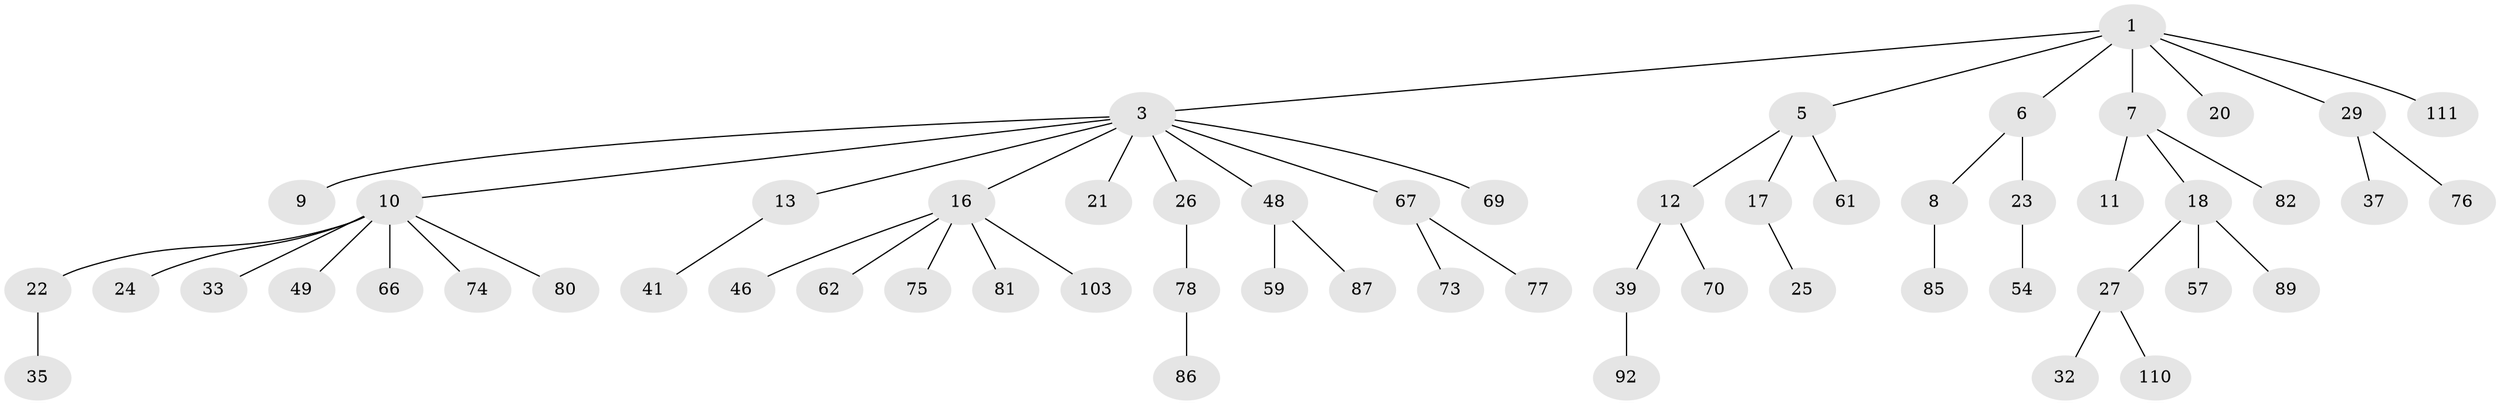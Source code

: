 // original degree distribution, {4: 0.06896551724137931, 5: 0.008620689655172414, 7: 0.008620689655172414, 6: 0.017241379310344827, 3: 0.08620689655172414, 2: 0.29310344827586204, 9: 0.017241379310344827, 1: 0.5}
// Generated by graph-tools (version 1.1) at 2025/19/03/04/25 18:19:09]
// undirected, 58 vertices, 57 edges
graph export_dot {
graph [start="1"]
  node [color=gray90,style=filled];
  1 [super="+2"];
  3 [super="+4+53"];
  5;
  6;
  7;
  8 [super="+28+63"];
  9 [super="+31"];
  10 [super="+15+47"];
  11 [super="+114"];
  12 [super="+58+52+14"];
  13;
  16 [super="+40+93"];
  17;
  18 [super="+94+98+84+50+38+72"];
  20 [super="+30+101+44"];
  21 [super="+55"];
  22 [super="+106+34"];
  23 [super="+42"];
  24;
  25;
  26;
  27;
  29 [super="+71"];
  32;
  33 [super="+97"];
  35;
  37;
  39 [super="+79+56+100"];
  41 [super="+88"];
  46;
  48 [super="+51+65"];
  49 [super="+60"];
  54;
  57;
  59 [super="+68"];
  61 [super="+64"];
  62;
  66 [super="+107"];
  67;
  69;
  70;
  73;
  74;
  75;
  76;
  77;
  78;
  80 [super="+91"];
  81 [super="+116"];
  82;
  85 [super="+96"];
  86;
  87;
  89;
  92;
  103;
  110;
  111;
  1 -- 6;
  1 -- 29;
  1 -- 111;
  1 -- 3;
  1 -- 20;
  1 -- 5;
  1 -- 7;
  3 -- 16;
  3 -- 21;
  3 -- 26;
  3 -- 48;
  3 -- 67;
  3 -- 69;
  3 -- 9;
  3 -- 10;
  3 -- 13;
  5 -- 12;
  5 -- 17;
  5 -- 61;
  6 -- 8;
  6 -- 23;
  7 -- 11;
  7 -- 18;
  7 -- 82;
  8 -- 85;
  10 -- 22;
  10 -- 33;
  10 -- 49;
  10 -- 66;
  10 -- 74;
  10 -- 80;
  10 -- 24;
  12 -- 70;
  12 -- 39;
  13 -- 41;
  16 -- 81;
  16 -- 103;
  16 -- 62;
  16 -- 75;
  16 -- 46;
  17 -- 25;
  18 -- 27;
  18 -- 57;
  18 -- 89;
  22 -- 35;
  23 -- 54;
  26 -- 78;
  27 -- 32;
  27 -- 110;
  29 -- 37;
  29 -- 76;
  39 -- 92;
  48 -- 59;
  48 -- 87;
  67 -- 73;
  67 -- 77;
  78 -- 86;
}
